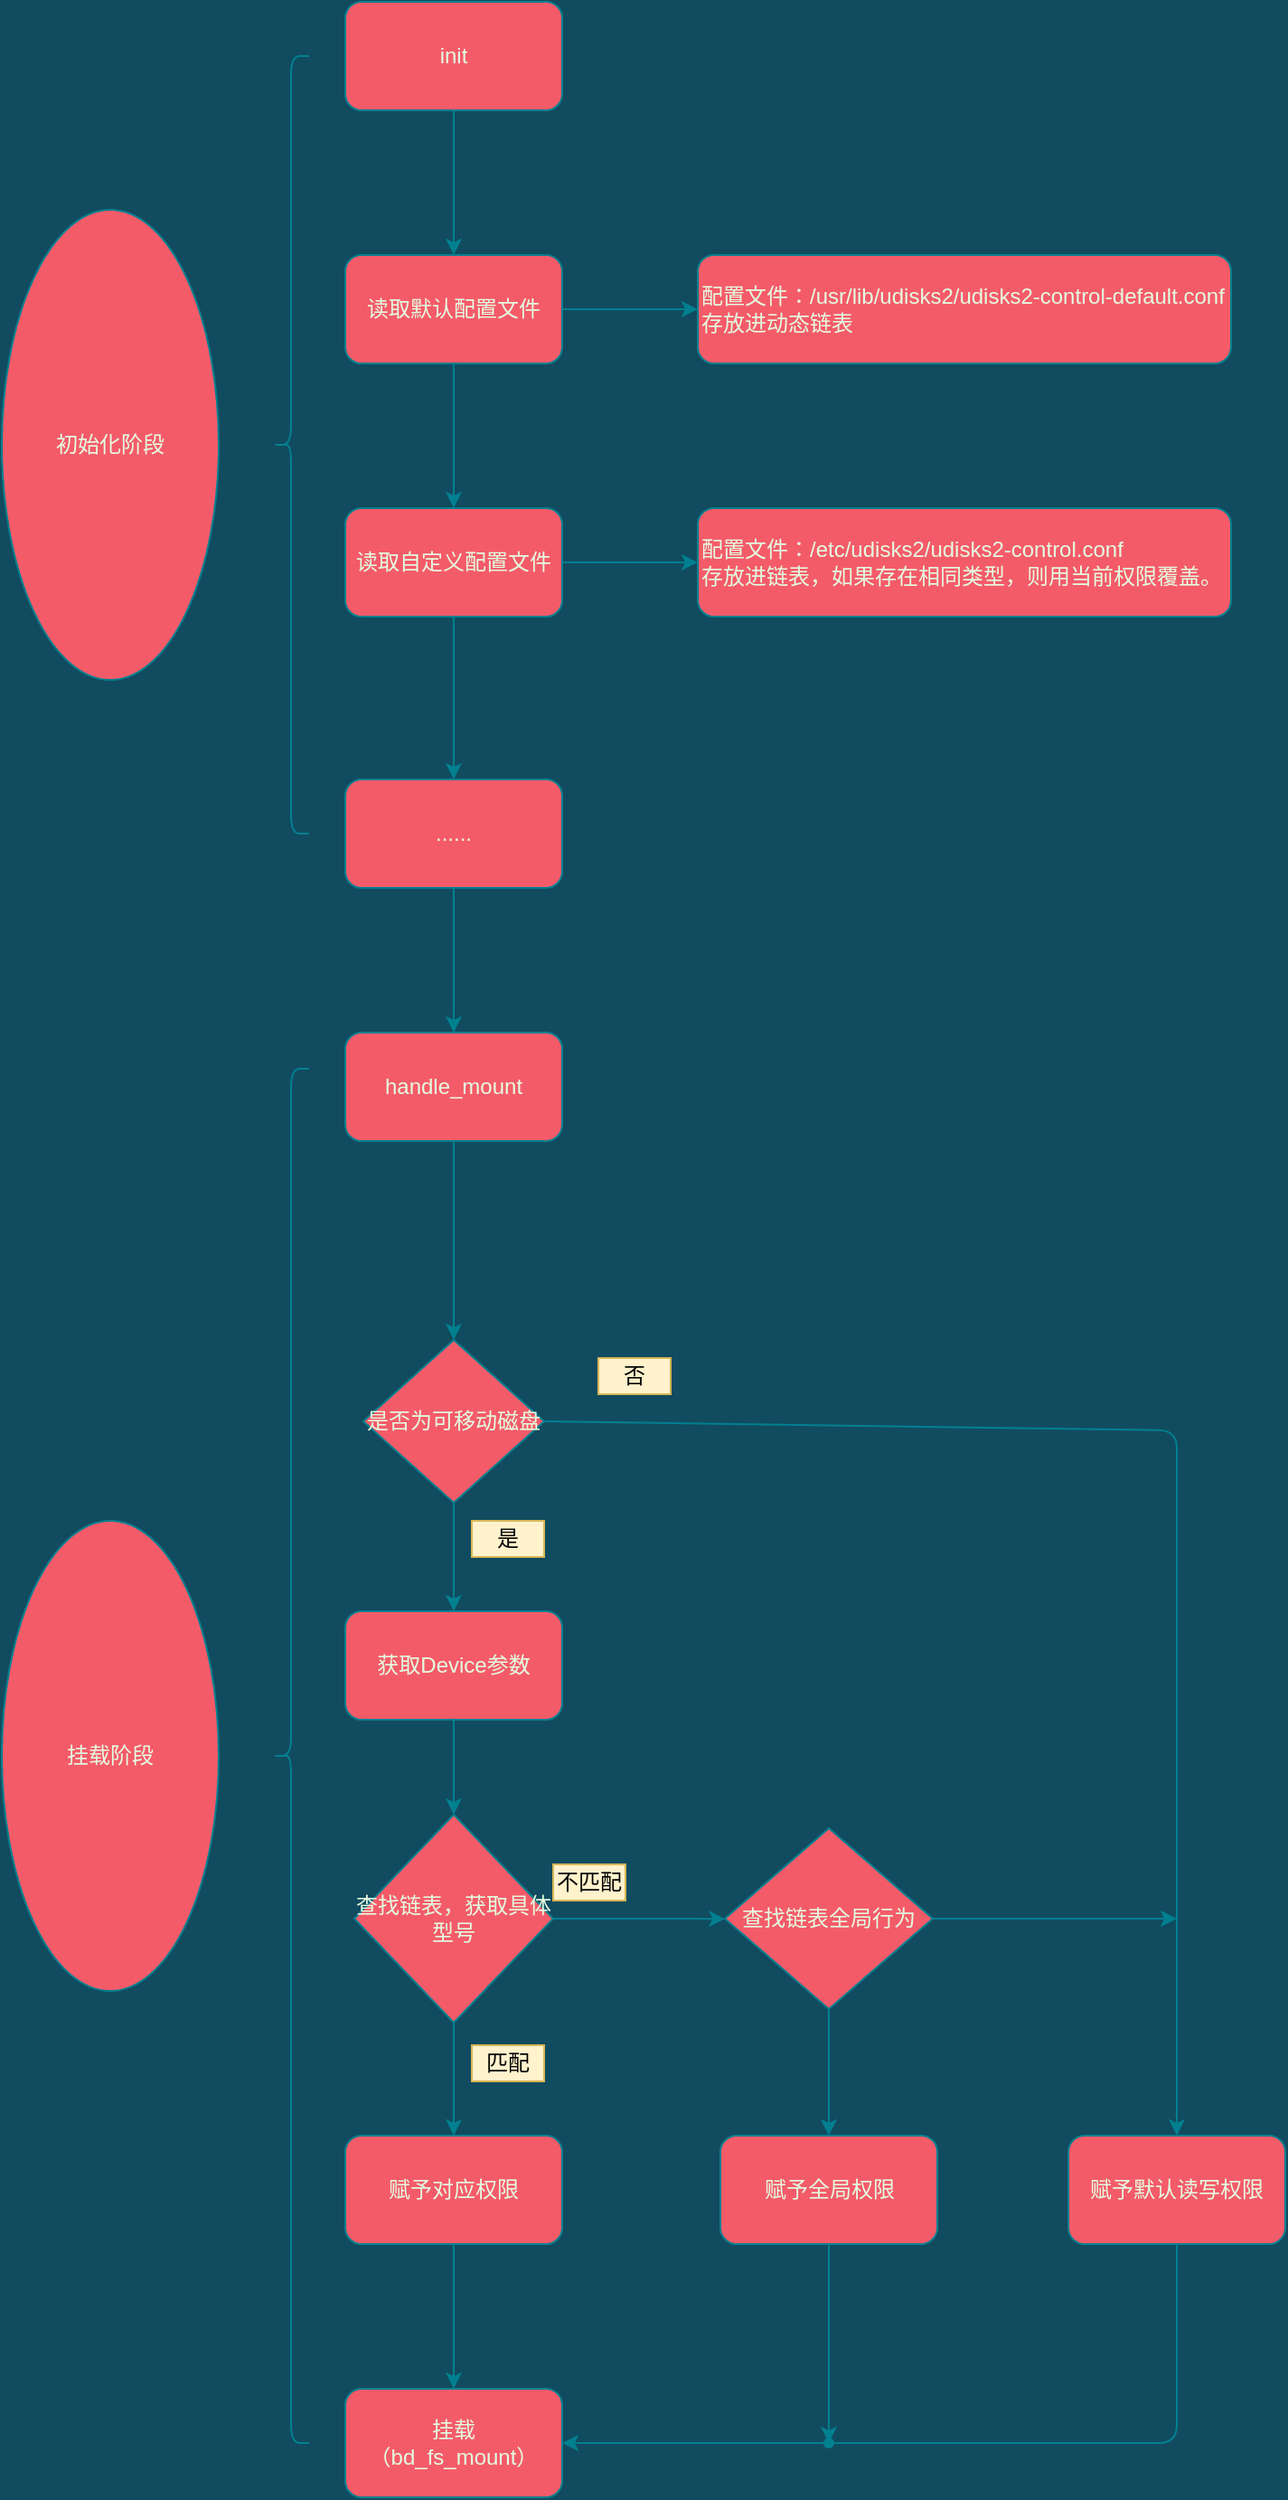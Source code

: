 <mxfile version="14.9.5" type="github">
  <diagram id="fvCgsu2ZJ-gSC0RxeoUe" name="Page-1">
    <mxGraphModel dx="2107" dy="1897" grid="1" gridSize="10" guides="1" tooltips="1" connect="1" arrows="1" fold="1" page="1" pageScale="1" pageWidth="827" pageHeight="1169" background="#114B5F" math="0" shadow="0">
      <root>
        <mxCell id="0" />
        <mxCell id="1" parent="0" />
        <mxCell id="rwF0eWlmXR6ddbn91D17-18" value="" style="edgeStyle=orthogonalEdgeStyle;curved=0;rounded=1;sketch=0;orthogonalLoop=1;jettySize=auto;html=1;fontColor=#E4FDE1;strokeColor=#028090;fillColor=#F45B69;" edge="1" parent="1" source="q15BCNpqaFZ_fGrZMNJ0-2" target="rwF0eWlmXR6ddbn91D17-17">
          <mxGeometry relative="1" as="geometry" />
        </mxCell>
        <mxCell id="q15BCNpqaFZ_fGrZMNJ0-2" value="......" style="rounded=1;whiteSpace=wrap;html=1;fillColor=#F45B69;strokeColor=#028090;fontColor=#E4FDE1;" parent="1" vertex="1">
          <mxGeometry x="120" y="-10" width="120" height="60" as="geometry" />
        </mxCell>
        <mxCell id="q15BCNpqaFZ_fGrZMNJ0-10" value="" style="edgeStyle=orthogonalEdgeStyle;rounded=0;orthogonalLoop=1;jettySize=auto;html=1;labelBackgroundColor=#114B5F;strokeColor=#028090;fontColor=#E4FDE1;" parent="1" source="q15BCNpqaFZ_fGrZMNJ0-5" target="q15BCNpqaFZ_fGrZMNJ0-9" edge="1">
          <mxGeometry relative="1" as="geometry" />
        </mxCell>
        <mxCell id="q15BCNpqaFZ_fGrZMNJ0-5" value="是否为可移动磁盘" style="rhombus;whiteSpace=wrap;html=1;fillColor=#F45B69;strokeColor=#028090;fontColor=#E4FDE1;" parent="1" vertex="1">
          <mxGeometry x="130" y="300" width="100" height="90" as="geometry" />
        </mxCell>
        <mxCell id="q15BCNpqaFZ_fGrZMNJ0-14" value="" style="edgeStyle=orthogonalEdgeStyle;rounded=0;orthogonalLoop=1;jettySize=auto;html=1;labelBackgroundColor=#114B5F;strokeColor=#028090;fontColor=#E4FDE1;" parent="1" source="q15BCNpqaFZ_fGrZMNJ0-9" target="q15BCNpqaFZ_fGrZMNJ0-13" edge="1">
          <mxGeometry relative="1" as="geometry" />
        </mxCell>
        <mxCell id="q15BCNpqaFZ_fGrZMNJ0-9" value="获取Device参数" style="rounded=1;whiteSpace=wrap;html=1;fillColor=#F45B69;strokeColor=#028090;fontColor=#E4FDE1;" parent="1" vertex="1">
          <mxGeometry x="120" y="450" width="120" height="60" as="geometry" />
        </mxCell>
        <mxCell id="q15BCNpqaFZ_fGrZMNJ0-16" value="" style="edgeStyle=orthogonalEdgeStyle;rounded=0;orthogonalLoop=1;jettySize=auto;html=1;labelBackgroundColor=#114B5F;strokeColor=#028090;fontColor=#E4FDE1;" parent="1" source="q15BCNpqaFZ_fGrZMNJ0-13" target="q15BCNpqaFZ_fGrZMNJ0-15" edge="1">
          <mxGeometry relative="1" as="geometry" />
        </mxCell>
        <mxCell id="q15BCNpqaFZ_fGrZMNJ0-32" value="" style="edgeStyle=orthogonalEdgeStyle;curved=0;rounded=1;sketch=0;orthogonalLoop=1;jettySize=auto;html=1;fontColor=#E4FDE1;strokeColor=#028090;fillColor=#F45B69;" parent="1" source="q15BCNpqaFZ_fGrZMNJ0-13" edge="1">
          <mxGeometry relative="1" as="geometry">
            <mxPoint x="330.112" y="620.1" as="targetPoint" />
          </mxGeometry>
        </mxCell>
        <mxCell id="q15BCNpqaFZ_fGrZMNJ0-13" value="查找链表，获取具体型号" style="rhombus;whiteSpace=wrap;html=1;fillColor=#F45B69;strokeColor=#028090;fontColor=#E4FDE1;" parent="1" vertex="1">
          <mxGeometry x="125" y="562.5" width="110" height="115" as="geometry" />
        </mxCell>
        <mxCell id="rwF0eWlmXR6ddbn91D17-22" value="" style="edgeStyle=orthogonalEdgeStyle;curved=0;rounded=1;sketch=0;orthogonalLoop=1;jettySize=auto;html=1;fontColor=#E4FDE1;strokeColor=#028090;fillColor=#F45B69;entryX=0.5;entryY=0;entryDx=0;entryDy=0;" edge="1" parent="1" source="q15BCNpqaFZ_fGrZMNJ0-15" target="q15BCNpqaFZ_fGrZMNJ0-17">
          <mxGeometry relative="1" as="geometry">
            <mxPoint x="180" y="910" as="targetPoint" />
          </mxGeometry>
        </mxCell>
        <mxCell id="q15BCNpqaFZ_fGrZMNJ0-15" value="赋予对应权限" style="rounded=1;whiteSpace=wrap;html=1;fillColor=#F45B69;strokeColor=#028090;fontColor=#E4FDE1;" parent="1" vertex="1">
          <mxGeometry x="120" y="740" width="120" height="60" as="geometry" />
        </mxCell>
        <mxCell id="q15BCNpqaFZ_fGrZMNJ0-17" value="挂载&lt;br&gt;（bd_fs_mount）" style="whiteSpace=wrap;html=1;rounded=1;fillColor=#F45B69;strokeColor=#028090;fontColor=#E4FDE1;" parent="1" vertex="1">
          <mxGeometry x="120" y="880" width="120" height="60" as="geometry" />
        </mxCell>
        <mxCell id="q15BCNpqaFZ_fGrZMNJ0-21" value="否" style="text;html=1;align=center;verticalAlign=middle;whiteSpace=wrap;rounded=0;fillColor=#fff2cc;strokeColor=#d6b656;" parent="1" vertex="1">
          <mxGeometry x="260" y="310" width="40" height="20" as="geometry" />
        </mxCell>
        <mxCell id="q15BCNpqaFZ_fGrZMNJ0-22" value="是" style="text;html=1;align=center;verticalAlign=middle;whiteSpace=wrap;rounded=0;fillColor=#fff2cc;strokeColor=#d6b656;" parent="1" vertex="1">
          <mxGeometry x="190" y="400" width="40" height="20" as="geometry" />
        </mxCell>
        <mxCell id="q15BCNpqaFZ_fGrZMNJ0-25" value="匹配" style="text;html=1;align=center;verticalAlign=middle;whiteSpace=wrap;rounded=0;fillColor=#fff2cc;strokeColor=#d6b656;" parent="1" vertex="1">
          <mxGeometry x="190" y="690" width="40" height="20" as="geometry" />
        </mxCell>
        <mxCell id="q15BCNpqaFZ_fGrZMNJ0-28" value="不匹配" style="text;html=1;align=center;verticalAlign=middle;whiteSpace=wrap;rounded=0;fillColor=#fff2cc;strokeColor=#d6b656;" parent="1" vertex="1">
          <mxGeometry x="235" y="590" width="40" height="20" as="geometry" />
        </mxCell>
        <mxCell id="q15BCNpqaFZ_fGrZMNJ0-35" value="赋予默认读写权限" style="rounded=1;whiteSpace=wrap;html=1;sketch=0;fontColor=#E4FDE1;strokeColor=#028090;fillColor=#F45B69;" parent="1" vertex="1">
          <mxGeometry x="520" y="740" width="120" height="60" as="geometry" />
        </mxCell>
        <mxCell id="rwF0eWlmXR6ddbn91D17-6" value="" style="edgeStyle=orthogonalEdgeStyle;curved=0;rounded=1;sketch=0;orthogonalLoop=1;jettySize=auto;html=1;fontColor=#E4FDE1;strokeColor=#028090;fillColor=#F45B69;" edge="1" parent="1" source="rwF0eWlmXR6ddbn91D17-1">
          <mxGeometry relative="1" as="geometry">
            <mxPoint x="315" y="-270" as="targetPoint" />
          </mxGeometry>
        </mxCell>
        <mxCell id="rwF0eWlmXR6ddbn91D17-10" value="" style="edgeStyle=orthogonalEdgeStyle;curved=0;rounded=1;sketch=0;orthogonalLoop=1;jettySize=auto;html=1;fontColor=#E4FDE1;strokeColor=#028090;fillColor=#F45B69;" edge="1" parent="1" source="rwF0eWlmXR6ddbn91D17-1" target="rwF0eWlmXR6ddbn91D17-9">
          <mxGeometry relative="1" as="geometry" />
        </mxCell>
        <mxCell id="rwF0eWlmXR6ddbn91D17-1" value="读取默认配置文件" style="rounded=1;whiteSpace=wrap;html=1;fillColor=#F45B69;strokeColor=#028090;fontColor=#E4FDE1;" vertex="1" parent="1">
          <mxGeometry x="120" y="-300" width="120" height="60" as="geometry" />
        </mxCell>
        <mxCell id="rwF0eWlmXR6ddbn91D17-7" value="" style="edgeStyle=orthogonalEdgeStyle;curved=0;rounded=1;sketch=0;orthogonalLoop=1;jettySize=auto;html=1;fontColor=#E4FDE1;strokeColor=#028090;fillColor=#F45B69;" edge="1" parent="1" source="rwF0eWlmXR6ddbn91D17-3" target="rwF0eWlmXR6ddbn91D17-1">
          <mxGeometry relative="1" as="geometry" />
        </mxCell>
        <mxCell id="rwF0eWlmXR6ddbn91D17-3" value="init" style="rounded=1;whiteSpace=wrap;html=1;fillColor=#F45B69;strokeColor=#028090;fontColor=#E4FDE1;" vertex="1" parent="1">
          <mxGeometry x="120" y="-440" width="120" height="60" as="geometry" />
        </mxCell>
        <mxCell id="rwF0eWlmXR6ddbn91D17-5" value="&lt;div&gt;&lt;span&gt;配置文件：/usr/lib/udisks2/udisks2-control-default.conf&lt;/span&gt;&lt;/div&gt;&lt;div&gt;&lt;span&gt;存放进动态链表&lt;/span&gt;&lt;/div&gt;" style="rounded=1;whiteSpace=wrap;html=1;fillColor=#F45B69;strokeColor=#028090;fontColor=#E4FDE1;align=left;" vertex="1" parent="1">
          <mxGeometry x="315" y="-300" width="295" height="60" as="geometry" />
        </mxCell>
        <mxCell id="rwF0eWlmXR6ddbn91D17-12" value="" style="edgeStyle=orthogonalEdgeStyle;curved=0;rounded=1;sketch=0;orthogonalLoop=1;jettySize=auto;html=1;fontColor=#E4FDE1;strokeColor=#028090;fillColor=#F45B69;" edge="1" parent="1" source="rwF0eWlmXR6ddbn91D17-9">
          <mxGeometry relative="1" as="geometry">
            <mxPoint x="315" y="-130" as="targetPoint" />
          </mxGeometry>
        </mxCell>
        <mxCell id="rwF0eWlmXR6ddbn91D17-13" value="" style="edgeStyle=orthogonalEdgeStyle;curved=0;rounded=1;sketch=0;orthogonalLoop=1;jettySize=auto;html=1;fontColor=#E4FDE1;strokeColor=#028090;fillColor=#F45B69;" edge="1" parent="1" source="rwF0eWlmXR6ddbn91D17-9" target="q15BCNpqaFZ_fGrZMNJ0-2">
          <mxGeometry relative="1" as="geometry" />
        </mxCell>
        <mxCell id="rwF0eWlmXR6ddbn91D17-9" value="读取自定义配置文件" style="rounded=1;whiteSpace=wrap;html=1;fillColor=#F45B69;strokeColor=#028090;fontColor=#E4FDE1;" vertex="1" parent="1">
          <mxGeometry x="120" y="-160" width="120" height="60" as="geometry" />
        </mxCell>
        <mxCell id="rwF0eWlmXR6ddbn91D17-11" value="配置文件：/etc/udisks2/udisks2-control.conf&lt;br&gt;存放进链表，如果存在相同类型，则用当前权限覆盖。" style="rounded=1;whiteSpace=wrap;html=1;fillColor=#F45B69;strokeColor=#028090;fontColor=#E4FDE1;align=left;" vertex="1" parent="1">
          <mxGeometry x="315" y="-160" width="295" height="60" as="geometry" />
        </mxCell>
        <mxCell id="rwF0eWlmXR6ddbn91D17-14" value="" style="shape=curlyBracket;whiteSpace=wrap;html=1;rounded=1;sketch=0;fontColor=#E4FDE1;strokeColor=#028090;fillColor=#F45B69;" vertex="1" parent="1">
          <mxGeometry x="80" y="-410" width="20" height="430" as="geometry" />
        </mxCell>
        <mxCell id="rwF0eWlmXR6ddbn91D17-15" value="初始化阶段" style="ellipse;whiteSpace=wrap;html=1;rounded=0;sketch=0;fontColor=#E4FDE1;strokeColor=#028090;fillColor=#F45B69;" vertex="1" parent="1">
          <mxGeometry x="-70" y="-325" width="120" height="260" as="geometry" />
        </mxCell>
        <mxCell id="rwF0eWlmXR6ddbn91D17-20" value="" style="edgeStyle=orthogonalEdgeStyle;curved=0;rounded=1;sketch=0;orthogonalLoop=1;jettySize=auto;html=1;fontColor=#E4FDE1;strokeColor=#028090;fillColor=#F45B69;" edge="1" parent="1" source="rwF0eWlmXR6ddbn91D17-17" target="q15BCNpqaFZ_fGrZMNJ0-5">
          <mxGeometry relative="1" as="geometry" />
        </mxCell>
        <mxCell id="rwF0eWlmXR6ddbn91D17-17" value="handle_mount" style="rounded=1;whiteSpace=wrap;html=1;fillColor=#F45B69;strokeColor=#028090;fontColor=#E4FDE1;" vertex="1" parent="1">
          <mxGeometry x="120" y="130" width="120" height="60" as="geometry" />
        </mxCell>
        <mxCell id="rwF0eWlmXR6ddbn91D17-19" value="" style="shape=curlyBracket;whiteSpace=wrap;html=1;rounded=1;sketch=0;fontColor=#E4FDE1;strokeColor=#028090;fillColor=#F45B69;" vertex="1" parent="1">
          <mxGeometry x="80" y="150" width="20" height="760" as="geometry" />
        </mxCell>
        <mxCell id="rwF0eWlmXR6ddbn91D17-31" value="" style="edgeStyle=orthogonalEdgeStyle;curved=0;rounded=1;sketch=0;orthogonalLoop=1;jettySize=auto;html=1;fontColor=#E4FDE1;strokeColor=#028090;fillColor=#F45B69;entryX=0.5;entryY=0;entryDx=0;entryDy=0;" edge="1" parent="1" source="rwF0eWlmXR6ddbn91D17-29" target="rwF0eWlmXR6ddbn91D17-32">
          <mxGeometry relative="1" as="geometry">
            <mxPoint x="388" y="750" as="targetPoint" />
            <Array as="points" />
          </mxGeometry>
        </mxCell>
        <mxCell id="rwF0eWlmXR6ddbn91D17-29" value="&lt;span&gt;查找&lt;/span&gt;&lt;span&gt;链表全局行为&lt;/span&gt;" style="rhombus;whiteSpace=wrap;html=1;rounded=0;sketch=0;fontColor=#E4FDE1;strokeColor=#028090;fillColor=#F45B69;" vertex="1" parent="1">
          <mxGeometry x="330" y="570" width="115" height="100" as="geometry" />
        </mxCell>
        <mxCell id="rwF0eWlmXR6ddbn91D17-66" value="" style="edgeStyle=orthogonalEdgeStyle;curved=0;rounded=1;sketch=0;orthogonalLoop=1;jettySize=auto;html=1;fontColor=#E4FDE1;strokeColor=#028090;fillColor=#F45B69;" edge="1" parent="1" source="rwF0eWlmXR6ddbn91D17-32" target="rwF0eWlmXR6ddbn91D17-65">
          <mxGeometry relative="1" as="geometry" />
        </mxCell>
        <mxCell id="rwF0eWlmXR6ddbn91D17-32" value="赋予全局权限" style="rounded=1;whiteSpace=wrap;html=1;sketch=0;fontColor=#E4FDE1;strokeColor=#028090;fillColor=#F45B69;" vertex="1" parent="1">
          <mxGeometry x="327.5" y="740" width="120" height="60" as="geometry" />
        </mxCell>
        <mxCell id="rwF0eWlmXR6ddbn91D17-55" value="挂载阶段" style="ellipse;whiteSpace=wrap;html=1;rounded=0;sketch=0;fontColor=#E4FDE1;strokeColor=#028090;fillColor=#F45B69;" vertex="1" parent="1">
          <mxGeometry x="-70" y="400" width="120" height="260" as="geometry" />
        </mxCell>
        <mxCell id="rwF0eWlmXR6ddbn91D17-62" value="" style="endArrow=classic;html=1;fontColor=#E4FDE1;strokeColor=#028090;fillColor=#F45B69;exitX=1;exitY=0.5;exitDx=0;exitDy=0;entryX=0.5;entryY=0;entryDx=0;entryDy=0;" edge="1" parent="1" source="q15BCNpqaFZ_fGrZMNJ0-5" target="q15BCNpqaFZ_fGrZMNJ0-35">
          <mxGeometry width="50" height="50" relative="1" as="geometry">
            <mxPoint x="350" y="560" as="sourcePoint" />
            <mxPoint x="620" y="345" as="targetPoint" />
            <Array as="points">
              <mxPoint x="580" y="350" />
            </Array>
          </mxGeometry>
        </mxCell>
        <mxCell id="rwF0eWlmXR6ddbn91D17-63" value="" style="endArrow=classic;html=1;fontColor=#E4FDE1;strokeColor=#028090;fillColor=#F45B69;" edge="1" parent="1">
          <mxGeometry width="50" height="50" relative="1" as="geometry">
            <mxPoint x="445" y="620" as="sourcePoint" />
            <mxPoint x="580" y="620" as="targetPoint" />
          </mxGeometry>
        </mxCell>
        <mxCell id="rwF0eWlmXR6ddbn91D17-64" value="" style="endArrow=classic;html=1;fontColor=#E4FDE1;strokeColor=#028090;fillColor=#F45B69;exitX=0.5;exitY=1;exitDx=0;exitDy=0;entryX=1;entryY=0.5;entryDx=0;entryDy=0;" edge="1" parent="1" source="q15BCNpqaFZ_fGrZMNJ0-35" target="q15BCNpqaFZ_fGrZMNJ0-17">
          <mxGeometry width="50" height="50" relative="1" as="geometry">
            <mxPoint x="350" y="930" as="sourcePoint" />
            <mxPoint x="400" y="880" as="targetPoint" />
            <Array as="points">
              <mxPoint x="580" y="910" />
            </Array>
          </mxGeometry>
        </mxCell>
        <mxCell id="rwF0eWlmXR6ddbn91D17-65" value="" style="shape=waypoint;sketch=0;size=6;pointerEvents=1;points=[];fillColor=#F45B69;resizable=0;rotatable=0;perimeter=centerPerimeter;snapToPoint=1;rounded=1;fontColor=#E4FDE1;strokeColor=#028090;" vertex="1" parent="1">
          <mxGeometry x="367.5" y="890" width="40" height="40" as="geometry" />
        </mxCell>
      </root>
    </mxGraphModel>
  </diagram>
</mxfile>
